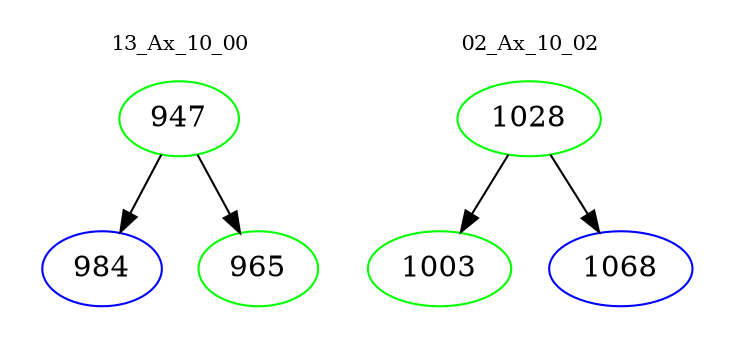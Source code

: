 digraph{
subgraph cluster_0 {
color = white
label = "13_Ax_10_00";
fontsize=10;
T0_947 [label="947", color="green"]
T0_947 -> T0_984 [color="black"]
T0_984 [label="984", color="blue"]
T0_947 -> T0_965 [color="black"]
T0_965 [label="965", color="green"]
}
subgraph cluster_1 {
color = white
label = "02_Ax_10_02";
fontsize=10;
T1_1028 [label="1028", color="green"]
T1_1028 -> T1_1003 [color="black"]
T1_1003 [label="1003", color="green"]
T1_1028 -> T1_1068 [color="black"]
T1_1068 [label="1068", color="blue"]
}
}
